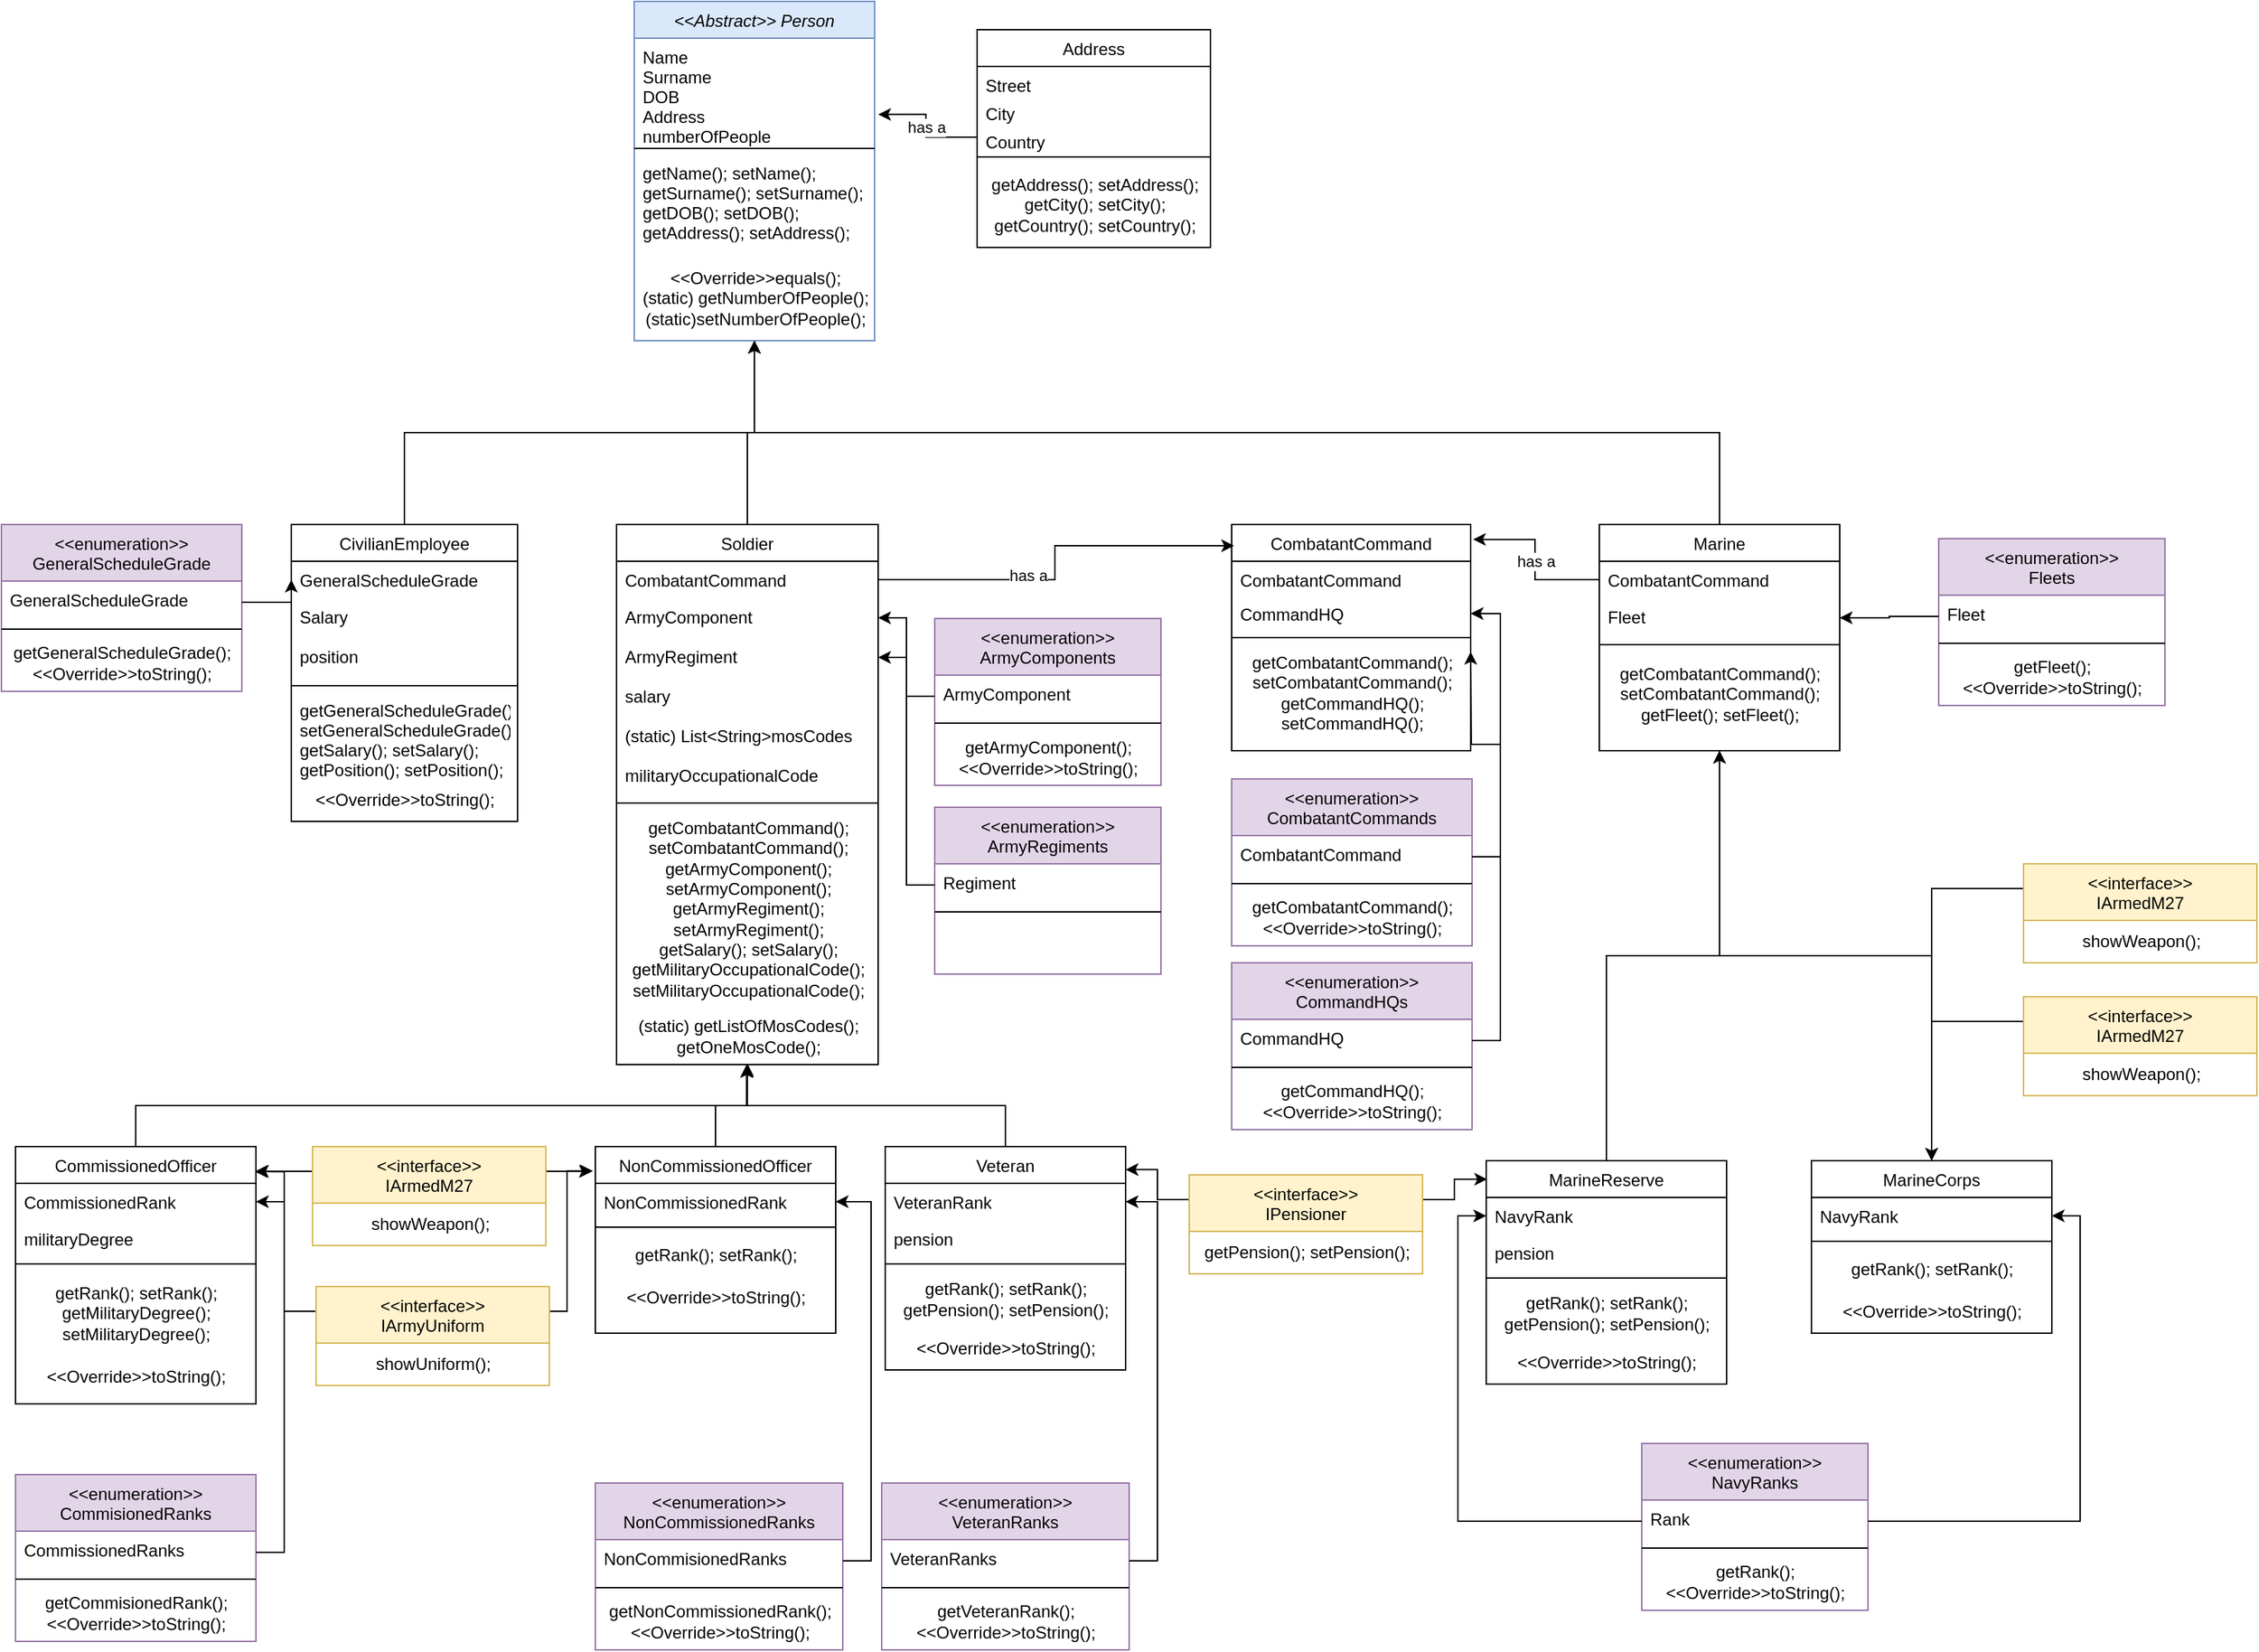 <mxfile version="20.5.3" type="embed"><diagram id="C5RBs43oDa-KdzZeNtuy" name="Page-1"><mxGraphModel dx="1637" dy="1712" grid="1" gridSize="10" guides="1" tooltips="1" connect="1" arrows="1" fold="1" page="1" pageScale="1" pageWidth="1600" pageHeight="900" math="0" shadow="0"><root><mxCell id="WIyWlLk6GJQsqaUBKTNV-0"/><mxCell id="WIyWlLk6GJQsqaUBKTNV-1" parent="WIyWlLk6GJQsqaUBKTNV-0"/><mxCell id="zkfFHV4jXpPFQw0GAbJ--0" value=" &lt;&lt;Abstract&gt;&gt; Person " style="swimlane;fontStyle=2;align=center;verticalAlign=top;childLayout=stackLayout;horizontal=1;startSize=26;horizontalStack=0;resizeParent=1;resizeLast=0;collapsible=1;marginBottom=0;rounded=0;shadow=0;strokeWidth=1;fillColor=#dae8fc;strokeColor=#6c8ebf;" parent="WIyWlLk6GJQsqaUBKTNV-1" vertex="1"><mxGeometry x="447.5" y="-110" width="170" height="240" as="geometry"><mxRectangle x="230" y="140" width="160" height="26" as="alternateBounds"/></mxGeometry></mxCell><mxCell id="zkfFHV4jXpPFQw0GAbJ--1" value="Name&#10;Surname&#10;DOB&#10;Address&#10;numberOfPeople" style="text;align=left;verticalAlign=top;spacingLeft=4;spacingRight=4;overflow=hidden;rotatable=0;points=[[0,0.5],[1,0.5]];portConstraint=eastwest;" parent="zkfFHV4jXpPFQw0GAbJ--0" vertex="1"><mxGeometry y="26" width="170" height="74" as="geometry"/></mxCell><mxCell id="VuL8pZe6YLDbJOKxafJb-1" value="" style="line;html=1;strokeWidth=1;align=left;verticalAlign=middle;spacingTop=-1;spacingLeft=3;spacingRight=3;rotatable=0;labelPosition=right;points=[];portConstraint=eastwest;" parent="zkfFHV4jXpPFQw0GAbJ--0" vertex="1"><mxGeometry y="100" width="170" height="8" as="geometry"/></mxCell><mxCell id="zkfFHV4jXpPFQw0GAbJ--5" value="getName(); setName();&#10;getSurname(); setSurname();&#10;getDOB(); setDOB();&#10;getAddress(); setAddress();" style="text;align=left;verticalAlign=top;spacingLeft=4;spacingRight=4;overflow=hidden;rotatable=0;points=[[0,0.5],[1,0.5]];portConstraint=eastwest;" parent="zkfFHV4jXpPFQw0GAbJ--0" vertex="1"><mxGeometry y="108" width="170" height="72" as="geometry"/></mxCell><mxCell id="149" value="&amp;lt;&amp;lt;Override&amp;gt;&amp;gt;equals();&lt;br&gt;(static) getNumberOfPeople();&lt;br&gt;(static)setNumberOfPeople();" style="text;html=1;align=center;verticalAlign=middle;resizable=0;points=[];autosize=1;" parent="zkfFHV4jXpPFQw0GAbJ--0" vertex="1"><mxGeometry y="180" width="170" height="60" as="geometry"/></mxCell><mxCell id="zkfFHV4jXpPFQw0GAbJ--13" value="CombatantCommand" style="swimlane;fontStyle=0;align=center;verticalAlign=top;childLayout=stackLayout;horizontal=1;startSize=26;horizontalStack=0;resizeParent=1;resizeLast=0;collapsible=1;marginBottom=0;rounded=0;shadow=0;strokeWidth=1;" parent="WIyWlLk6GJQsqaUBKTNV-1" vertex="1"><mxGeometry x="870" y="260" width="169" height="160" as="geometry"><mxRectangle x="340" y="380" width="170" height="26" as="alternateBounds"/></mxGeometry></mxCell><mxCell id="zkfFHV4jXpPFQw0GAbJ--14" value="CombatantCommand" style="text;align=left;verticalAlign=top;spacingLeft=4;spacingRight=4;overflow=hidden;rotatable=0;points=[[0,0.5],[1,0.5]];portConstraint=eastwest;" parent="zkfFHV4jXpPFQw0GAbJ--13" vertex="1"><mxGeometry y="26" width="169" height="24" as="geometry"/></mxCell><mxCell id="7" value="CommandHQ" style="text;align=left;verticalAlign=top;spacingLeft=4;spacingRight=4;overflow=hidden;rotatable=0;points=[[0,0.5],[1,0.5]];portConstraint=eastwest;" parent="zkfFHV4jXpPFQw0GAbJ--13" vertex="1"><mxGeometry y="50" width="169" height="26" as="geometry"/></mxCell><mxCell id="VuL8pZe6YLDbJOKxafJb-3" value="" style="line;html=1;strokeWidth=1;align=left;verticalAlign=middle;spacingTop=-1;spacingLeft=3;spacingRight=3;rotatable=0;labelPosition=right;points=[];portConstraint=eastwest;" parent="zkfFHV4jXpPFQw0GAbJ--13" vertex="1"><mxGeometry y="76" width="169" height="8" as="geometry"/></mxCell><mxCell id="VuL8pZe6YLDbJOKxafJb-2" value="getCombatantCommand();&lt;br&gt;setCombatantCommand();&lt;br&gt;getCommandHQ();&lt;br&gt;setCommandHQ();" style="text;html=1;align=center;verticalAlign=middle;resizable=0;points=[];autosize=1;" parent="zkfFHV4jXpPFQw0GAbJ--13" vertex="1"><mxGeometry y="84" width="169" height="70" as="geometry"/></mxCell><mxCell id="zkfFHV4jXpPFQw0GAbJ--17" value="Address" style="swimlane;fontStyle=0;align=center;verticalAlign=top;childLayout=stackLayout;horizontal=1;startSize=26;horizontalStack=0;resizeParent=1;resizeLast=0;collapsible=1;marginBottom=0;rounded=0;shadow=0;strokeWidth=1;" parent="WIyWlLk6GJQsqaUBKTNV-1" vertex="1"><mxGeometry x="690" y="-90" width="165" height="154" as="geometry"><mxRectangle x="550" y="140" width="160" height="26" as="alternateBounds"/></mxGeometry></mxCell><mxCell id="zkfFHV4jXpPFQw0GAbJ--18" value="Street" style="text;align=left;verticalAlign=top;spacingLeft=4;spacingRight=4;overflow=hidden;rotatable=0;points=[[0,0.5],[1,0.5]];portConstraint=eastwest;" parent="zkfFHV4jXpPFQw0GAbJ--17" vertex="1"><mxGeometry y="26" width="165" height="20" as="geometry"/></mxCell><mxCell id="zkfFHV4jXpPFQw0GAbJ--19" value="City" style="text;align=left;verticalAlign=top;spacingLeft=4;spacingRight=4;overflow=hidden;rotatable=0;points=[[0,0.5],[1,0.5]];portConstraint=eastwest;rounded=0;shadow=0;html=0;" parent="zkfFHV4jXpPFQw0GAbJ--17" vertex="1"><mxGeometry y="46" width="165" height="20" as="geometry"/></mxCell><mxCell id="zkfFHV4jXpPFQw0GAbJ--22" value="Country" style="text;align=left;verticalAlign=top;spacingLeft=4;spacingRight=4;overflow=hidden;rotatable=0;points=[[0,0.5],[1,0.5]];portConstraint=eastwest;rounded=0;shadow=0;html=0;" parent="zkfFHV4jXpPFQw0GAbJ--17" vertex="1"><mxGeometry y="66" width="165" height="20" as="geometry"/></mxCell><mxCell id="zkfFHV4jXpPFQw0GAbJ--23" value="" style="line;html=1;strokeWidth=1;align=left;verticalAlign=middle;spacingTop=-1;spacingLeft=3;spacingRight=3;rotatable=0;labelPosition=right;points=[];portConstraint=eastwest;" parent="zkfFHV4jXpPFQw0GAbJ--17" vertex="1"><mxGeometry y="86" width="165" height="8" as="geometry"/></mxCell><mxCell id="6S_kPxlp7u2W6s5M4yX7-1" value="getAddress(); setAddress();&lt;br&gt;getCity(); setCity();&lt;br&gt;getCountry(); setCountry();" style="text;html=1;align=center;verticalAlign=middle;resizable=0;points=[];autosize=1;" parent="zkfFHV4jXpPFQw0GAbJ--17" vertex="1"><mxGeometry y="94" width="165" height="60" as="geometry"/></mxCell><mxCell id="6S_kPxlp7u2W6s5M4yX7-3" value="&lt;&lt;enumeration&gt;&gt;&#10;CombatantCommands" style="swimlane;fontStyle=0;align=center;verticalAlign=top;childLayout=stackLayout;horizontal=1;startSize=40;horizontalStack=0;resizeParent=1;resizeLast=0;collapsible=1;marginBottom=0;rounded=0;shadow=0;strokeWidth=1;fillColor=#e1d5e7;strokeColor=#9673a6;" parent="WIyWlLk6GJQsqaUBKTNV-1" vertex="1"><mxGeometry x="870" y="440" width="170" height="118" as="geometry"><mxRectangle x="340" y="380" width="170" height="26" as="alternateBounds"/></mxGeometry></mxCell><mxCell id="6S_kPxlp7u2W6s5M4yX7-4" value="CombatantCommand" style="text;align=left;verticalAlign=top;spacingLeft=4;spacingRight=4;overflow=hidden;rotatable=0;points=[[0,0.5],[1,0.5]];portConstraint=eastwest;" parent="6S_kPxlp7u2W6s5M4yX7-3" vertex="1"><mxGeometry y="40" width="170" height="30" as="geometry"/></mxCell><mxCell id="122" value="" style="line;html=1;strokeWidth=1;align=left;verticalAlign=middle;spacingTop=-1;spacingLeft=3;spacingRight=3;rotatable=0;labelPosition=right;points=[];portConstraint=eastwest;" parent="6S_kPxlp7u2W6s5M4yX7-3" vertex="1"><mxGeometry y="70" width="170" height="8" as="geometry"/></mxCell><mxCell id="121" value="getCombatantCommand();&lt;br&gt;&amp;lt;&amp;lt;Override&amp;gt;&amp;gt;toString();" style="text;html=1;align=center;verticalAlign=middle;resizable=0;points=[];autosize=1;" parent="6S_kPxlp7u2W6s5M4yX7-3" vertex="1"><mxGeometry y="78" width="170" height="40" as="geometry"/></mxCell><mxCell id="6S_kPxlp7u2W6s5M4yX7-9" value="&lt;&lt;enumeration&gt;&gt;&#10;ArmyComponents" style="swimlane;fontStyle=0;align=center;verticalAlign=top;childLayout=stackLayout;horizontal=1;startSize=40;horizontalStack=0;resizeParent=1;resizeLast=0;collapsible=1;marginBottom=0;rounded=0;shadow=0;strokeWidth=1;fillColor=#e1d5e7;strokeColor=#9673a6;" parent="WIyWlLk6GJQsqaUBKTNV-1" vertex="1"><mxGeometry x="660" y="326.5" width="160" height="118" as="geometry"><mxRectangle x="340" y="380" width="170" height="26" as="alternateBounds"/></mxGeometry></mxCell><mxCell id="6S_kPxlp7u2W6s5M4yX7-10" value="ArmyComponent" style="text;align=left;verticalAlign=top;spacingLeft=4;spacingRight=4;overflow=hidden;rotatable=0;points=[[0,0.5],[1,0.5]];portConstraint=eastwest;" parent="6S_kPxlp7u2W6s5M4yX7-9" vertex="1"><mxGeometry y="40" width="160" height="30" as="geometry"/></mxCell><mxCell id="127" value="" style="line;html=1;strokeWidth=1;align=left;verticalAlign=middle;spacingTop=-1;spacingLeft=3;spacingRight=3;rotatable=0;labelPosition=right;points=[];portConstraint=eastwest;" parent="6S_kPxlp7u2W6s5M4yX7-9" vertex="1"><mxGeometry y="70" width="160" height="8" as="geometry"/></mxCell><mxCell id="128" value="getArmyComponent();&lt;br&gt;&amp;lt;&amp;lt;Override&amp;gt;&amp;gt;toString();" style="text;html=1;align=center;verticalAlign=middle;resizable=0;points=[];autosize=1;" parent="6S_kPxlp7u2W6s5M4yX7-9" vertex="1"><mxGeometry y="78" width="160" height="40" as="geometry"/></mxCell><mxCell id="235" style="edgeStyle=orthogonalEdgeStyle;rounded=0;orthogonalLoop=1;jettySize=auto;html=1;exitX=0.5;exitY=0;exitDx=0;exitDy=0;" edge="1" parent="WIyWlLk6GJQsqaUBKTNV-1" source="6S_kPxlp7u2W6s5M4yX7-12" target="149"><mxGeometry relative="1" as="geometry"/></mxCell><mxCell id="6S_kPxlp7u2W6s5M4yX7-12" value="Soldier" style="swimlane;fontStyle=0;align=center;verticalAlign=top;childLayout=stackLayout;horizontal=1;startSize=26;horizontalStack=0;resizeParent=1;resizeLast=0;collapsible=1;marginBottom=0;rounded=0;shadow=0;strokeWidth=1;" parent="WIyWlLk6GJQsqaUBKTNV-1" vertex="1"><mxGeometry x="435" y="260" width="185" height="382" as="geometry"><mxRectangle x="130" y="380" width="160" height="26" as="alternateBounds"/></mxGeometry></mxCell><mxCell id="6S_kPxlp7u2W6s5M4yX7-13" value="CombatantCommand" style="text;align=left;verticalAlign=top;spacingLeft=4;spacingRight=4;overflow=hidden;rotatable=0;points=[[0,0.5],[1,0.5]];portConstraint=eastwest;" parent="6S_kPxlp7u2W6s5M4yX7-12" vertex="1"><mxGeometry y="26" width="185" height="26" as="geometry"/></mxCell><mxCell id="0" value="ArmyComponent" style="text;align=left;verticalAlign=top;spacingLeft=4;spacingRight=4;overflow=hidden;rotatable=0;points=[[0,0.5],[1,0.5]];portConstraint=eastwest;rounded=0;shadow=0;html=0;" parent="6S_kPxlp7u2W6s5M4yX7-12" vertex="1"><mxGeometry y="52" width="185" height="28" as="geometry"/></mxCell><mxCell id="1" value="ArmyRegiment" style="text;align=left;verticalAlign=top;spacingLeft=4;spacingRight=4;overflow=hidden;rotatable=0;points=[[0,0.5],[1,0.5]];portConstraint=eastwest;rounded=0;shadow=0;html=0;" parent="6S_kPxlp7u2W6s5M4yX7-12" vertex="1"><mxGeometry y="80" width="185" height="28" as="geometry"/></mxCell><mxCell id="150" value="salary" style="text;align=left;verticalAlign=top;spacingLeft=4;spacingRight=4;overflow=hidden;rotatable=0;points=[[0,0.5],[1,0.5]];portConstraint=eastwest;rounded=0;shadow=0;html=0;" vertex="1" parent="6S_kPxlp7u2W6s5M4yX7-12"><mxGeometry y="108" width="185" height="28" as="geometry"/></mxCell><mxCell id="221" value="(static) List&lt;String&gt;mosCodes" style="text;align=left;verticalAlign=top;spacingLeft=4;spacingRight=4;overflow=hidden;rotatable=0;points=[[0,0.5],[1,0.5]];portConstraint=eastwest;rounded=0;shadow=0;html=0;" vertex="1" parent="6S_kPxlp7u2W6s5M4yX7-12"><mxGeometry y="136" width="185" height="28" as="geometry"/></mxCell><mxCell id="222" value="militaryOccupationalCode" style="text;align=left;verticalAlign=top;spacingLeft=4;spacingRight=4;overflow=hidden;rotatable=0;points=[[0,0.5],[1,0.5]];portConstraint=eastwest;rounded=0;shadow=0;html=0;" vertex="1" parent="6S_kPxlp7u2W6s5M4yX7-12"><mxGeometry y="164" width="185" height="28" as="geometry"/></mxCell><mxCell id="6S_kPxlp7u2W6s5M4yX7-17" value="" style="line;html=1;strokeWidth=1;align=left;verticalAlign=middle;spacingTop=-1;spacingLeft=3;spacingRight=3;rotatable=0;labelPosition=right;points=[];portConstraint=eastwest;" parent="6S_kPxlp7u2W6s5M4yX7-12" vertex="1"><mxGeometry y="192" width="185" height="10" as="geometry"/></mxCell><mxCell id="6S_kPxlp7u2W6s5M4yX7-18" value="getCombatantCommand(); &lt;br&gt;setCombatantCommand();&lt;br&gt;getArmyComponent();&lt;br&gt;setArmyComponent();&lt;br&gt;getArmyRegiment(); &lt;br&gt;setArmyRegiment();&lt;br&gt;getSalary(); setSalary();&lt;br&gt;getMilitaryOccupationalCode();&lt;br&gt;setMilitaryOccupationalCode();" style="text;html=1;align=center;verticalAlign=middle;resizable=0;points=[];autosize=1;" parent="6S_kPxlp7u2W6s5M4yX7-12" vertex="1"><mxGeometry y="202" width="185" height="140" as="geometry"/></mxCell><mxCell id="126" value="(static) getListOfMosCodes();&lt;br&gt;getOneMosCode();" style="text;html=1;align=center;verticalAlign=middle;resizable=0;points=[];autosize=1;" parent="6S_kPxlp7u2W6s5M4yX7-12" vertex="1"><mxGeometry y="342" width="185" height="40" as="geometry"/></mxCell><mxCell id="6S_kPxlp7u2W6s5M4yX7-15" value="&lt;&lt;enumeration&gt;&gt;&#10;NonCommissionedRanks" style="swimlane;fontStyle=0;align=center;verticalAlign=top;childLayout=stackLayout;horizontal=1;startSize=40;horizontalStack=0;resizeParent=1;resizeLast=0;collapsible=1;marginBottom=0;rounded=0;shadow=0;strokeWidth=1;fillColor=#e1d5e7;strokeColor=#9673a6;" parent="WIyWlLk6GJQsqaUBKTNV-1" vertex="1"><mxGeometry x="420" y="938" width="175" height="118" as="geometry"><mxRectangle x="340" y="380" width="170" height="26" as="alternateBounds"/></mxGeometry></mxCell><mxCell id="6S_kPxlp7u2W6s5M4yX7-16" value="NonCommisionedRanks" style="text;align=left;verticalAlign=top;spacingLeft=4;spacingRight=4;overflow=hidden;rotatable=0;points=[[0,0.5],[1,0.5]];portConstraint=eastwest;" parent="6S_kPxlp7u2W6s5M4yX7-15" vertex="1"><mxGeometry y="40" width="175" height="30" as="geometry"/></mxCell><mxCell id="135" value="" style="line;html=1;strokeWidth=1;align=left;verticalAlign=middle;spacingTop=-1;spacingLeft=3;spacingRight=3;rotatable=0;labelPosition=right;points=[];portConstraint=eastwest;" parent="6S_kPxlp7u2W6s5M4yX7-15" vertex="1"><mxGeometry y="70" width="175" height="8" as="geometry"/></mxCell><mxCell id="136" value="getNonCommissionedRank();&lt;br&gt;&amp;lt;&amp;lt;Override&amp;gt;&amp;gt;toString();" style="text;html=1;align=center;verticalAlign=middle;resizable=0;points=[];autosize=1;" parent="6S_kPxlp7u2W6s5M4yX7-15" vertex="1"><mxGeometry y="78" width="175" height="40" as="geometry"/></mxCell><mxCell id="6S_kPxlp7u2W6s5M4yX7-20" value="&lt;&lt;enumeration&gt;&gt;&#10;ArmyRegiments" style="swimlane;fontStyle=0;align=center;verticalAlign=top;childLayout=stackLayout;horizontal=1;startSize=40;horizontalStack=0;resizeParent=1;resizeLast=0;collapsible=1;marginBottom=0;rounded=0;shadow=0;strokeWidth=1;fillColor=#e1d5e7;strokeColor=#9673a6;" parent="WIyWlLk6GJQsqaUBKTNV-1" vertex="1"><mxGeometry x="660" y="460" width="160" height="118" as="geometry"><mxRectangle x="340" y="380" width="170" height="26" as="alternateBounds"/></mxGeometry></mxCell><mxCell id="6S_kPxlp7u2W6s5M4yX7-21" value="Regiment" style="text;align=left;verticalAlign=top;spacingLeft=4;spacingRight=4;overflow=hidden;rotatable=0;points=[[0,0.5],[1,0.5]];portConstraint=eastwest;" parent="6S_kPxlp7u2W6s5M4yX7-20" vertex="1"><mxGeometry y="40" width="160" height="30" as="geometry"/></mxCell><mxCell id="125" value="" style="line;html=1;strokeWidth=1;align=left;verticalAlign=middle;spacingTop=-1;spacingLeft=3;spacingRight=3;rotatable=0;labelPosition=right;points=[];portConstraint=eastwest;" parent="6S_kPxlp7u2W6s5M4yX7-20" vertex="1"><mxGeometry y="70" width="160" height="8" as="geometry"/></mxCell><mxCell id="6S_kPxlp7u2W6s5M4yX7-25" value="&lt;&lt;enumeration&gt;&gt;&#10;CommandHQs" style="swimlane;fontStyle=0;align=center;verticalAlign=top;childLayout=stackLayout;horizontal=1;startSize=40;horizontalStack=0;resizeParent=1;resizeLast=0;collapsible=1;marginBottom=0;rounded=0;shadow=0;strokeWidth=1;fillColor=#e1d5e7;strokeColor=#9673a6;" parent="WIyWlLk6GJQsqaUBKTNV-1" vertex="1"><mxGeometry x="870" y="570" width="170" height="118" as="geometry"><mxRectangle x="340" y="380" width="170" height="26" as="alternateBounds"/></mxGeometry></mxCell><mxCell id="6S_kPxlp7u2W6s5M4yX7-26" value="CommandHQ" style="text;align=left;verticalAlign=top;spacingLeft=4;spacingRight=4;overflow=hidden;rotatable=0;points=[[0,0.5],[1,0.5]];portConstraint=eastwest;" parent="6S_kPxlp7u2W6s5M4yX7-25" vertex="1"><mxGeometry y="40" width="170" height="30" as="geometry"/></mxCell><mxCell id="123" value="" style="line;html=1;strokeWidth=1;align=left;verticalAlign=middle;spacingTop=-1;spacingLeft=3;spacingRight=3;rotatable=0;labelPosition=right;points=[];portConstraint=eastwest;" parent="6S_kPxlp7u2W6s5M4yX7-25" vertex="1"><mxGeometry y="70" width="170" height="8" as="geometry"/></mxCell><mxCell id="124" value="getCommandHQ();&lt;br&gt;&amp;lt;&amp;lt;Override&amp;gt;&amp;gt;toString();" style="text;html=1;align=center;verticalAlign=middle;resizable=0;points=[];autosize=1;" parent="6S_kPxlp7u2W6s5M4yX7-25" vertex="1"><mxGeometry y="78" width="170" height="40" as="geometry"/></mxCell><mxCell id="233" style="edgeStyle=orthogonalEdgeStyle;rounded=0;orthogonalLoop=1;jettySize=auto;html=1;exitX=0.5;exitY=0;exitDx=0;exitDy=0;entryX=0.497;entryY=1.007;entryDx=0;entryDy=0;entryPerimeter=0;" edge="1" parent="WIyWlLk6GJQsqaUBKTNV-1" source="VuL8pZe6YLDbJOKxafJb-5" target="126"><mxGeometry relative="1" as="geometry"/></mxCell><mxCell id="VuL8pZe6YLDbJOKxafJb-5" value="Veteran" style="swimlane;fontStyle=0;align=center;verticalAlign=top;childLayout=stackLayout;horizontal=1;startSize=26;horizontalStack=0;resizeParent=1;resizeLast=0;collapsible=1;marginBottom=0;rounded=0;shadow=0;strokeWidth=1;" parent="WIyWlLk6GJQsqaUBKTNV-1" vertex="1"><mxGeometry x="625" y="700" width="170" height="158" as="geometry"><mxRectangle x="130" y="380" width="160" height="26" as="alternateBounds"/></mxGeometry></mxCell><mxCell id="VuL8pZe6YLDbJOKxafJb-6" value="VeteranRank" style="text;align=left;verticalAlign=top;spacingLeft=4;spacingRight=4;overflow=hidden;rotatable=0;points=[[0,0.5],[1,0.5]];portConstraint=eastwest;" parent="VuL8pZe6YLDbJOKxafJb-5" vertex="1"><mxGeometry y="26" width="170" height="26" as="geometry"/></mxCell><mxCell id="90" value="pension" style="text;align=left;verticalAlign=top;spacingLeft=4;spacingRight=4;overflow=hidden;rotatable=0;points=[[0,0.5],[1,0.5]];portConstraint=eastwest;" parent="VuL8pZe6YLDbJOKxafJb-5" vertex="1"><mxGeometry y="52" width="170" height="26" as="geometry"/></mxCell><mxCell id="VuL8pZe6YLDbJOKxafJb-8" value="" style="line;html=1;strokeWidth=1;align=left;verticalAlign=middle;spacingTop=-1;spacingLeft=3;spacingRight=3;rotatable=0;labelPosition=right;points=[];portConstraint=eastwest;" parent="VuL8pZe6YLDbJOKxafJb-5" vertex="1"><mxGeometry y="78" width="170" height="10" as="geometry"/></mxCell><mxCell id="91" value="getRank(); setRank();&lt;br&gt;getPension(); setPension();" style="text;html=1;align=center;verticalAlign=middle;resizable=0;points=[];autosize=1;strokeColor=none;fillColor=none;" parent="VuL8pZe6YLDbJOKxafJb-5" vertex="1"><mxGeometry y="88" width="170" height="40" as="geometry"/></mxCell><mxCell id="145" value="&amp;lt;&amp;lt;Override&amp;gt;&amp;gt;toString();" style="text;html=1;align=center;verticalAlign=middle;resizable=0;points=[];autosize=1;" parent="VuL8pZe6YLDbJOKxafJb-5" vertex="1"><mxGeometry y="128" width="170" height="30" as="geometry"/></mxCell><mxCell id="12" style="edgeStyle=orthogonalEdgeStyle;rounded=0;orthogonalLoop=1;jettySize=auto;html=1;exitX=0.5;exitY=0;exitDx=0;exitDy=0;entryX=0.5;entryY=1;entryDx=0;entryDy=0;" parent="WIyWlLk6GJQsqaUBKTNV-1" source="VuL8pZe6YLDbJOKxafJb-16" target="zkfFHV4jXpPFQw0GAbJ--0" edge="1"><mxGeometry relative="1" as="geometry"/></mxCell><mxCell id="VuL8pZe6YLDbJOKxafJb-16" value="CivilianEmployee" style="swimlane;fontStyle=0;align=center;verticalAlign=top;childLayout=stackLayout;horizontal=1;startSize=26;horizontalStack=0;resizeParent=1;resizeLast=0;collapsible=1;marginBottom=0;rounded=0;shadow=0;strokeWidth=1;" parent="WIyWlLk6GJQsqaUBKTNV-1" vertex="1"><mxGeometry x="205" y="260" width="160" height="210" as="geometry"><mxRectangle x="130" y="380" width="160" height="26" as="alternateBounds"/></mxGeometry></mxCell><mxCell id="VuL8pZe6YLDbJOKxafJb-17" value="GeneralScheduleGrade" style="text;align=left;verticalAlign=top;spacingLeft=4;spacingRight=4;overflow=hidden;rotatable=0;points=[[0,0.5],[1,0.5]];portConstraint=eastwest;" parent="VuL8pZe6YLDbJOKxafJb-16" vertex="1"><mxGeometry y="26" width="160" height="26" as="geometry"/></mxCell><mxCell id="VuL8pZe6YLDbJOKxafJb-21" value="Salary" style="text;align=left;verticalAlign=top;spacingLeft=4;spacingRight=4;overflow=hidden;rotatable=0;points=[[0,0.5],[1,0.5]];portConstraint=eastwest;rounded=0;shadow=0;html=0;" parent="VuL8pZe6YLDbJOKxafJb-16" vertex="1"><mxGeometry y="52" width="160" height="28" as="geometry"/></mxCell><mxCell id="VuL8pZe6YLDbJOKxafJb-18" value="position" style="text;align=left;verticalAlign=top;spacingLeft=4;spacingRight=4;overflow=hidden;rotatable=0;points=[[0,0.5],[1,0.5]];portConstraint=eastwest;rounded=0;shadow=0;html=0;" parent="VuL8pZe6YLDbJOKxafJb-16" vertex="1"><mxGeometry y="80" width="160" height="30" as="geometry"/></mxCell><mxCell id="VuL8pZe6YLDbJOKxafJb-19" value="" style="line;html=1;strokeWidth=1;align=left;verticalAlign=middle;spacingTop=-1;spacingLeft=3;spacingRight=3;rotatable=0;labelPosition=right;points=[];portConstraint=eastwest;" parent="VuL8pZe6YLDbJOKxafJb-16" vertex="1"><mxGeometry y="110" width="160" height="8" as="geometry"/></mxCell><mxCell id="VuL8pZe6YLDbJOKxafJb-20" value="getGeneralScheduleGrade();&#10;setGeneralScheduleGrade();&#10;getSalary(); setSalary();&#10;getPosition(); setPosition();" style="text;align=left;verticalAlign=top;spacingLeft=4;spacingRight=4;overflow=hidden;rotatable=0;points=[[0,0.5],[1,0.5]];portConstraint=eastwest;" parent="VuL8pZe6YLDbJOKxafJb-16" vertex="1"><mxGeometry y="118" width="160" height="62" as="geometry"/></mxCell><mxCell id="146" value="&amp;lt;&amp;lt;Override&amp;gt;&amp;gt;toString();" style="text;html=1;align=center;verticalAlign=middle;resizable=0;points=[];autosize=1;" parent="VuL8pZe6YLDbJOKxafJb-16" vertex="1"><mxGeometry y="180" width="160" height="30" as="geometry"/></mxCell><mxCell id="VuL8pZe6YLDbJOKxafJb-31" value="&lt;&lt;enumeration&gt;&gt;&#10;GeneralScheduleGrade" style="swimlane;fontStyle=0;align=center;verticalAlign=top;childLayout=stackLayout;horizontal=1;startSize=40;horizontalStack=0;resizeParent=1;resizeLast=0;collapsible=1;marginBottom=0;rounded=0;shadow=0;strokeWidth=1;fillColor=#e1d5e7;strokeColor=#9673a6;" parent="WIyWlLk6GJQsqaUBKTNV-1" vertex="1"><mxGeometry y="260" width="170" height="118" as="geometry"><mxRectangle x="340" y="380" width="170" height="26" as="alternateBounds"/></mxGeometry></mxCell><mxCell id="VuL8pZe6YLDbJOKxafJb-32" value="GeneralScheduleGrade&#10;" style="text;align=left;verticalAlign=top;spacingLeft=4;spacingRight=4;overflow=hidden;rotatable=0;points=[[0,0.5],[1,0.5]];portConstraint=eastwest;" parent="VuL8pZe6YLDbJOKxafJb-31" vertex="1"><mxGeometry y="40" width="170" height="30" as="geometry"/></mxCell><mxCell id="139" value="" style="line;html=1;strokeWidth=1;align=left;verticalAlign=middle;spacingTop=-1;spacingLeft=3;spacingRight=3;rotatable=0;labelPosition=right;points=[];portConstraint=eastwest;" parent="VuL8pZe6YLDbJOKxafJb-31" vertex="1"><mxGeometry y="70" width="170" height="8" as="geometry"/></mxCell><mxCell id="140" value="getGeneralScheduleGrade();&lt;br&gt;&amp;lt;&amp;lt;Override&amp;gt;&amp;gt;toString();" style="text;html=1;align=center;verticalAlign=middle;resizable=0;points=[];autosize=1;" parent="VuL8pZe6YLDbJOKxafJb-31" vertex="1"><mxGeometry y="78" width="170" height="40" as="geometry"/></mxCell><mxCell id="VuL8pZe6YLDbJOKxafJb-33" style="edgeStyle=orthogonalEdgeStyle;rounded=0;orthogonalLoop=1;jettySize=auto;html=1;exitX=1;exitY=0.5;exitDx=0;exitDy=0;entryX=0;entryY=0.5;entryDx=0;entryDy=0;" parent="WIyWlLk6GJQsqaUBKTNV-1" source="VuL8pZe6YLDbJOKxafJb-32" target="VuL8pZe6YLDbJOKxafJb-17" edge="1"><mxGeometry relative="1" as="geometry"/></mxCell><mxCell id="234" style="edgeStyle=orthogonalEdgeStyle;rounded=0;orthogonalLoop=1;jettySize=auto;html=1;exitX=0.5;exitY=0;exitDx=0;exitDy=0;" edge="1" parent="WIyWlLk6GJQsqaUBKTNV-1" source="13" target="149"><mxGeometry relative="1" as="geometry"/></mxCell><mxCell id="13" value="Marine" style="swimlane;fontStyle=0;align=center;verticalAlign=top;childLayout=stackLayout;horizontal=1;startSize=26;horizontalStack=0;resizeParent=1;resizeLast=0;collapsible=1;marginBottom=0;rounded=0;shadow=0;strokeWidth=1;" parent="WIyWlLk6GJQsqaUBKTNV-1" vertex="1"><mxGeometry x="1130" y="260" width="170" height="160" as="geometry"><mxRectangle x="130" y="380" width="160" height="26" as="alternateBounds"/></mxGeometry></mxCell><mxCell id="14" value="CombatantCommand" style="text;align=left;verticalAlign=top;spacingLeft=4;spacingRight=4;overflow=hidden;rotatable=0;points=[[0,0.5],[1,0.5]];portConstraint=eastwest;" parent="13" vertex="1"><mxGeometry y="26" width="170" height="26" as="geometry"/></mxCell><mxCell id="17" value="Fleet" style="text;align=left;verticalAlign=top;spacingLeft=4;spacingRight=4;overflow=hidden;rotatable=0;points=[[0,0.5],[1,0.5]];portConstraint=eastwest;rounded=0;shadow=0;html=0;" parent="13" vertex="1"><mxGeometry y="52" width="170" height="28" as="geometry"/></mxCell><mxCell id="18" value="" style="line;html=1;strokeWidth=1;align=left;verticalAlign=middle;spacingTop=-1;spacingLeft=3;spacingRight=3;rotatable=0;labelPosition=right;points=[];portConstraint=eastwest;" parent="13" vertex="1"><mxGeometry y="80" width="170" height="10" as="geometry"/></mxCell><mxCell id="97" value="getCombatantCommand(); &lt;br&gt;setCombatantCommand();&lt;br&gt;getFleet(); setFleet();" style="text;html=1;align=center;verticalAlign=middle;resizable=0;points=[];autosize=1;" parent="13" vertex="1"><mxGeometry y="90" width="170" height="60" as="geometry"/></mxCell><mxCell id="29" value="has a" style="edgeStyle=orthogonalEdgeStyle;rounded=0;orthogonalLoop=1;jettySize=auto;html=1;entryX=1.015;entryY=0.729;entryDx=0;entryDy=0;entryPerimeter=0;" parent="WIyWlLk6GJQsqaUBKTNV-1" source="zkfFHV4jXpPFQw0GAbJ--22" target="zkfFHV4jXpPFQw0GAbJ--1" edge="1"><mxGeometry relative="1" as="geometry"/></mxCell><mxCell id="39" style="edgeStyle=orthogonalEdgeStyle;rounded=0;orthogonalLoop=1;jettySize=auto;html=1;exitX=1;exitY=0.5;exitDx=0;exitDy=0;entryX=1;entryY=0.5;entryDx=0;entryDy=0;" parent="WIyWlLk6GJQsqaUBKTNV-1" source="6S_kPxlp7u2W6s5M4yX7-4" edge="1"><mxGeometry relative="1" as="geometry"><mxPoint x="1039" y="350.0" as="targetPoint"/></mxGeometry></mxCell><mxCell id="40" style="edgeStyle=orthogonalEdgeStyle;rounded=0;orthogonalLoop=1;jettySize=auto;html=1;exitX=1;exitY=0.5;exitDx=0;exitDy=0;entryX=1;entryY=0.5;entryDx=0;entryDy=0;" parent="WIyWlLk6GJQsqaUBKTNV-1" source="6S_kPxlp7u2W6s5M4yX7-26" target="7" edge="1"><mxGeometry relative="1" as="geometry"/></mxCell><mxCell id="41" value="&lt;&lt;enumeration&gt;&gt;&#10;NavyRanks" style="swimlane;fontStyle=0;align=center;verticalAlign=top;childLayout=stackLayout;horizontal=1;startSize=40;horizontalStack=0;resizeParent=1;resizeLast=0;collapsible=1;marginBottom=0;rounded=0;shadow=0;strokeWidth=1;fillColor=#e1d5e7;strokeColor=#9673a6;" parent="WIyWlLk6GJQsqaUBKTNV-1" vertex="1"><mxGeometry x="1160" y="910" width="160" height="118" as="geometry"><mxRectangle x="340" y="380" width="170" height="26" as="alternateBounds"/></mxGeometry></mxCell><mxCell id="42" value="Rank" style="text;align=left;verticalAlign=top;spacingLeft=4;spacingRight=4;overflow=hidden;rotatable=0;points=[[0,0.5],[1,0.5]];portConstraint=eastwest;" parent="41" vertex="1"><mxGeometry y="40" width="160" height="30" as="geometry"/></mxCell><mxCell id="131" value="" style="line;html=1;strokeWidth=1;align=left;verticalAlign=middle;spacingTop=-1;spacingLeft=3;spacingRight=3;rotatable=0;labelPosition=right;points=[];portConstraint=eastwest;" parent="41" vertex="1"><mxGeometry y="70" width="160" height="8" as="geometry"/></mxCell><mxCell id="132" value="getRank();&lt;br&gt;&amp;lt;&amp;lt;Override&amp;gt;&amp;gt;toString();" style="text;html=1;align=center;verticalAlign=middle;resizable=0;points=[];autosize=1;" parent="41" vertex="1"><mxGeometry y="78" width="160" height="40" as="geometry"/></mxCell><mxCell id="43" value="&lt;&lt;enumeration&gt;&gt;&#10;Fleets" style="swimlane;fontStyle=0;align=center;verticalAlign=top;childLayout=stackLayout;horizontal=1;startSize=40;horizontalStack=0;resizeParent=1;resizeLast=0;collapsible=1;marginBottom=0;rounded=0;shadow=0;strokeWidth=1;fillColor=#e1d5e7;strokeColor=#9673a6;" parent="WIyWlLk6GJQsqaUBKTNV-1" vertex="1"><mxGeometry x="1370" y="270" width="160" height="118" as="geometry"><mxRectangle x="340" y="380" width="170" height="26" as="alternateBounds"/></mxGeometry></mxCell><mxCell id="44" value="Fleet&#10;" style="text;align=left;verticalAlign=top;spacingLeft=4;spacingRight=4;overflow=hidden;rotatable=0;points=[[0,0.5],[1,0.5]];portConstraint=eastwest;" parent="43" vertex="1"><mxGeometry y="40" width="160" height="30" as="geometry"/></mxCell><mxCell id="129" value="" style="line;html=1;strokeWidth=1;align=left;verticalAlign=middle;spacingTop=-1;spacingLeft=3;spacingRight=3;rotatable=0;labelPosition=right;points=[];portConstraint=eastwest;" parent="43" vertex="1"><mxGeometry y="70" width="160" height="8" as="geometry"/></mxCell><mxCell id="130" value="getFleet();&lt;br&gt;&amp;lt;&amp;lt;Override&amp;gt;&amp;gt;toString();" style="text;html=1;align=center;verticalAlign=middle;resizable=0;points=[];autosize=1;" parent="43" vertex="1"><mxGeometry y="78" width="160" height="40" as="geometry"/></mxCell><mxCell id="46" style="edgeStyle=orthogonalEdgeStyle;rounded=0;orthogonalLoop=1;jettySize=auto;html=1;exitX=0;exitY=0.5;exitDx=0;exitDy=0;entryX=1;entryY=0.5;entryDx=0;entryDy=0;" parent="WIyWlLk6GJQsqaUBKTNV-1" source="44" target="17" edge="1"><mxGeometry relative="1" as="geometry"/></mxCell><mxCell id="48" style="edgeStyle=orthogonalEdgeStyle;rounded=0;orthogonalLoop=1;jettySize=auto;html=1;exitX=1;exitY=0.5;exitDx=0;exitDy=0;entryX=0.01;entryY=0.094;entryDx=0;entryDy=0;entryPerimeter=0;" parent="WIyWlLk6GJQsqaUBKTNV-1" source="6S_kPxlp7u2W6s5M4yX7-13" target="zkfFHV4jXpPFQw0GAbJ--13" edge="1"><mxGeometry relative="1" as="geometry"/></mxCell><mxCell id="50" value="has a" style="edgeLabel;html=1;align=center;verticalAlign=middle;resizable=0;points=[];" parent="48" vertex="1" connectable="0"><mxGeometry x="-0.227" y="3" relative="1" as="geometry"><mxPoint x="-1" as="offset"/></mxGeometry></mxCell><mxCell id="49" value="has a" style="edgeStyle=orthogonalEdgeStyle;rounded=0;orthogonalLoop=1;jettySize=auto;html=1;exitX=0;exitY=0.5;exitDx=0;exitDy=0;entryX=1.01;entryY=0.066;entryDx=0;entryDy=0;entryPerimeter=0;" parent="WIyWlLk6GJQsqaUBKTNV-1" source="14" target="zkfFHV4jXpPFQw0GAbJ--13" edge="1"><mxGeometry relative="1" as="geometry"/></mxCell><mxCell id="231" style="edgeStyle=orthogonalEdgeStyle;rounded=0;orthogonalLoop=1;jettySize=auto;html=1;exitX=0.5;exitY=0;exitDx=0;exitDy=0;" edge="1" parent="WIyWlLk6GJQsqaUBKTNV-1" source="54" target="126"><mxGeometry relative="1" as="geometry"/></mxCell><mxCell id="54" value="NonCommissionedOfficer" style="swimlane;fontStyle=0;align=center;verticalAlign=top;childLayout=stackLayout;horizontal=1;startSize=26;horizontalStack=0;resizeParent=1;resizeLast=0;collapsible=1;marginBottom=0;rounded=0;shadow=0;strokeWidth=1;" parent="WIyWlLk6GJQsqaUBKTNV-1" vertex="1"><mxGeometry x="420" y="700" width="170" height="132" as="geometry"><mxRectangle x="130" y="380" width="160" height="26" as="alternateBounds"/></mxGeometry></mxCell><mxCell id="55" value="NonCommissionedRank" style="text;align=left;verticalAlign=top;spacingLeft=4;spacingRight=4;overflow=hidden;rotatable=0;points=[[0,0.5],[1,0.5]];portConstraint=eastwest;" parent="54" vertex="1"><mxGeometry y="26" width="170" height="26" as="geometry"/></mxCell><mxCell id="56" value="" style="line;html=1;strokeWidth=1;align=left;verticalAlign=middle;spacingTop=-1;spacingLeft=3;spacingRight=3;rotatable=0;labelPosition=right;points=[];portConstraint=eastwest;" parent="54" vertex="1"><mxGeometry y="52" width="170" height="10" as="geometry"/></mxCell><mxCell id="93" value="getRank(); setRank();" style="text;html=1;align=center;verticalAlign=middle;resizable=0;points=[];autosize=1;strokeColor=none;fillColor=none;" parent="54" vertex="1"><mxGeometry y="62" width="170" height="30" as="geometry"/></mxCell><mxCell id="144" value="&amp;lt;&amp;lt;Override&amp;gt;&amp;gt;toString();" style="text;html=1;align=center;verticalAlign=middle;resizable=0;points=[];autosize=1;" parent="54" vertex="1"><mxGeometry y="92" width="170" height="30" as="geometry"/></mxCell><mxCell id="59" value="&lt;&lt;enumeration&gt;&gt;&#10;VeteranRanks" style="swimlane;fontStyle=0;align=center;verticalAlign=top;childLayout=stackLayout;horizontal=1;startSize=40;horizontalStack=0;resizeParent=1;resizeLast=0;collapsible=1;marginBottom=0;rounded=0;shadow=0;strokeWidth=1;fillColor=#e1d5e7;strokeColor=#9673a6;" parent="WIyWlLk6GJQsqaUBKTNV-1" vertex="1"><mxGeometry x="622.5" y="938" width="175" height="118" as="geometry"><mxRectangle x="340" y="380" width="170" height="26" as="alternateBounds"/></mxGeometry></mxCell><mxCell id="60" value="VeteranRanks&#10;" style="text;align=left;verticalAlign=top;spacingLeft=4;spacingRight=4;overflow=hidden;rotatable=0;points=[[0,0.5],[1,0.5]];portConstraint=eastwest;" parent="59" vertex="1"><mxGeometry y="40" width="175" height="30" as="geometry"/></mxCell><mxCell id="133" value="" style="line;html=1;strokeWidth=1;align=left;verticalAlign=middle;spacingTop=-1;spacingLeft=3;spacingRight=3;rotatable=0;labelPosition=right;points=[];portConstraint=eastwest;" parent="59" vertex="1"><mxGeometry y="70" width="175" height="8" as="geometry"/></mxCell><mxCell id="134" value="getVeteranRank();&lt;br&gt;&amp;lt;&amp;lt;Override&amp;gt;&amp;gt;toString();" style="text;html=1;align=center;verticalAlign=middle;resizable=0;points=[];autosize=1;" parent="59" vertex="1"><mxGeometry y="78" width="175" height="40" as="geometry"/></mxCell><mxCell id="232" style="edgeStyle=orthogonalEdgeStyle;rounded=0;orthogonalLoop=1;jettySize=auto;html=1;exitX=0.5;exitY=0;exitDx=0;exitDy=0;entryX=0.5;entryY=0.979;entryDx=0;entryDy=0;entryPerimeter=0;" edge="1" parent="WIyWlLk6GJQsqaUBKTNV-1" source="61" target="126"><mxGeometry relative="1" as="geometry"/></mxCell><mxCell id="61" value="CommissionedOfficer" style="swimlane;fontStyle=0;align=center;verticalAlign=top;childLayout=stackLayout;horizontal=1;startSize=26;horizontalStack=0;resizeParent=1;resizeLast=0;collapsible=1;marginBottom=0;rounded=0;shadow=0;strokeWidth=1;" parent="WIyWlLk6GJQsqaUBKTNV-1" vertex="1"><mxGeometry x="10" y="700" width="170" height="182" as="geometry"><mxRectangle x="130" y="380" width="160" height="26" as="alternateBounds"/></mxGeometry></mxCell><mxCell id="62" value="CommissionedRank" style="text;align=left;verticalAlign=top;spacingLeft=4;spacingRight=4;overflow=hidden;rotatable=0;points=[[0,0.5],[1,0.5]];portConstraint=eastwest;" parent="61" vertex="1"><mxGeometry y="26" width="170" height="26" as="geometry"/></mxCell><mxCell id="94" value="militaryDegree" style="text;align=left;verticalAlign=top;spacingLeft=4;spacingRight=4;overflow=hidden;rotatable=0;points=[[0,0.5],[1,0.5]];portConstraint=eastwest;" parent="61" vertex="1"><mxGeometry y="52" width="170" height="26" as="geometry"/></mxCell><mxCell id="63" value="" style="line;html=1;strokeWidth=1;align=left;verticalAlign=middle;spacingTop=-1;spacingLeft=3;spacingRight=3;rotatable=0;labelPosition=right;points=[];portConstraint=eastwest;" parent="61" vertex="1"><mxGeometry y="78" width="170" height="10" as="geometry"/></mxCell><mxCell id="95" value="getRank(); setRank();&lt;br&gt;getMilitaryDegree();&lt;br&gt;setMilitaryDegree();" style="text;html=1;align=center;verticalAlign=middle;resizable=0;points=[];autosize=1;strokeColor=none;fillColor=none;" parent="61" vertex="1"><mxGeometry y="88" width="170" height="60" as="geometry"/></mxCell><mxCell id="143" value="&amp;lt;&amp;lt;Override&amp;gt;&amp;gt;toString();" style="text;html=1;align=center;verticalAlign=middle;resizable=0;points=[];autosize=1;" parent="61" vertex="1"><mxGeometry y="148" width="170" height="30" as="geometry"/></mxCell><mxCell id="71" value="&lt;&lt;enumeration&gt;&gt;&#10;CommisionedRanks" style="swimlane;fontStyle=0;align=center;verticalAlign=top;childLayout=stackLayout;horizontal=1;startSize=40;horizontalStack=0;resizeParent=1;resizeLast=0;collapsible=1;marginBottom=0;rounded=0;shadow=0;strokeWidth=1;fillColor=#e1d5e7;strokeColor=#9673a6;" parent="WIyWlLk6GJQsqaUBKTNV-1" vertex="1"><mxGeometry x="10" y="932" width="170" height="118" as="geometry"><mxRectangle x="340" y="380" width="170" height="26" as="alternateBounds"/></mxGeometry></mxCell><mxCell id="72" value="CommissionedRanks" style="text;align=left;verticalAlign=top;spacingLeft=4;spacingRight=4;overflow=hidden;rotatable=0;points=[[0,0.5],[1,0.5]];portConstraint=eastwest;" parent="71" vertex="1"><mxGeometry y="40" width="170" height="30" as="geometry"/></mxCell><mxCell id="137" value="" style="line;html=1;strokeWidth=1;align=left;verticalAlign=middle;spacingTop=-1;spacingLeft=3;spacingRight=3;rotatable=0;labelPosition=right;points=[];portConstraint=eastwest;" parent="71" vertex="1"><mxGeometry y="70" width="170" height="8" as="geometry"/></mxCell><mxCell id="138" value="getCommisionedRank();&lt;br&gt;&amp;lt;&amp;lt;Override&amp;gt;&amp;gt;toString();" style="text;html=1;align=center;verticalAlign=middle;resizable=0;points=[];autosize=1;" parent="71" vertex="1"><mxGeometry y="78" width="170" height="40" as="geometry"/></mxCell><mxCell id="87" style="edgeStyle=orthogonalEdgeStyle;rounded=0;orthogonalLoop=1;jettySize=auto;html=1;exitX=1;exitY=0.5;exitDx=0;exitDy=0;entryX=1;entryY=0.5;entryDx=0;entryDy=0;" parent="WIyWlLk6GJQsqaUBKTNV-1" source="72" target="62" edge="1"><mxGeometry relative="1" as="geometry"/></mxCell><mxCell id="88" style="edgeStyle=orthogonalEdgeStyle;rounded=0;orthogonalLoop=1;jettySize=auto;html=1;exitX=1;exitY=0.5;exitDx=0;exitDy=0;entryX=1;entryY=0.5;entryDx=0;entryDy=0;" parent="WIyWlLk6GJQsqaUBKTNV-1" source="6S_kPxlp7u2W6s5M4yX7-16" target="55" edge="1"><mxGeometry relative="1" as="geometry"/></mxCell><mxCell id="89" style="edgeStyle=orthogonalEdgeStyle;rounded=0;orthogonalLoop=1;jettySize=auto;html=1;exitX=1;exitY=0.5;exitDx=0;exitDy=0;entryX=1;entryY=0.5;entryDx=0;entryDy=0;" parent="WIyWlLk6GJQsqaUBKTNV-1" source="60" target="VuL8pZe6YLDbJOKxafJb-6" edge="1"><mxGeometry relative="1" as="geometry"/></mxCell><mxCell id="157" style="edgeStyle=orthogonalEdgeStyle;rounded=0;orthogonalLoop=1;jettySize=auto;html=1;exitX=0.5;exitY=0;exitDx=0;exitDy=0;entryX=0.5;entryY=1;entryDx=0;entryDy=0;" edge="1" parent="WIyWlLk6GJQsqaUBKTNV-1" source="98" target="13"><mxGeometry relative="1" as="geometry"/></mxCell><mxCell id="98" value="MarineReserve" style="swimlane;fontStyle=0;align=center;verticalAlign=top;childLayout=stackLayout;horizontal=1;startSize=26;horizontalStack=0;resizeParent=1;resizeLast=0;collapsible=1;marginBottom=0;rounded=0;shadow=0;strokeWidth=1;" parent="WIyWlLk6GJQsqaUBKTNV-1" vertex="1"><mxGeometry x="1050" y="710" width="170" height="158" as="geometry"><mxRectangle x="130" y="380" width="160" height="26" as="alternateBounds"/></mxGeometry></mxCell><mxCell id="99" value="NavyRank" style="text;align=left;verticalAlign=top;spacingLeft=4;spacingRight=4;overflow=hidden;rotatable=0;points=[[0,0.5],[1,0.5]];portConstraint=eastwest;" parent="98" vertex="1"><mxGeometry y="26" width="170" height="26" as="geometry"/></mxCell><mxCell id="100" value="pension" style="text;align=left;verticalAlign=top;spacingLeft=4;spacingRight=4;overflow=hidden;rotatable=0;points=[[0,0.5],[1,0.5]];portConstraint=eastwest;" parent="98" vertex="1"><mxGeometry y="52" width="170" height="26" as="geometry"/></mxCell><mxCell id="101" value="" style="line;html=1;strokeWidth=1;align=left;verticalAlign=middle;spacingTop=-1;spacingLeft=3;spacingRight=3;rotatable=0;labelPosition=right;points=[];portConstraint=eastwest;" parent="98" vertex="1"><mxGeometry y="78" width="170" height="10" as="geometry"/></mxCell><mxCell id="102" value="getRank(); setRank();&lt;br&gt;getPension(); setPension();" style="text;html=1;align=center;verticalAlign=middle;resizable=0;points=[];autosize=1;strokeColor=none;fillColor=none;" parent="98" vertex="1"><mxGeometry y="88" width="170" height="40" as="geometry"/></mxCell><mxCell id="148" value="&amp;lt;&amp;lt;Override&amp;gt;&amp;gt;toString();" style="text;html=1;align=center;verticalAlign=middle;resizable=0;points=[];autosize=1;" parent="98" vertex="1"><mxGeometry y="128" width="170" height="30" as="geometry"/></mxCell><mxCell id="215" style="edgeStyle=orthogonalEdgeStyle;rounded=0;orthogonalLoop=1;jettySize=auto;html=1;exitX=0.5;exitY=0;exitDx=0;exitDy=0;entryX=0.5;entryY=1;entryDx=0;entryDy=0;" edge="1" parent="WIyWlLk6GJQsqaUBKTNV-1" source="103" target="13"><mxGeometry relative="1" as="geometry"/></mxCell><mxCell id="103" value="MarineCorps" style="swimlane;fontStyle=0;align=center;verticalAlign=top;childLayout=stackLayout;horizontal=1;startSize=26;horizontalStack=0;resizeParent=1;resizeLast=0;collapsible=1;marginBottom=0;rounded=0;shadow=0;strokeWidth=1;" parent="WIyWlLk6GJQsqaUBKTNV-1" vertex="1"><mxGeometry x="1280" y="710" width="170" height="122" as="geometry"><mxRectangle x="130" y="380" width="160" height="26" as="alternateBounds"/></mxGeometry></mxCell><mxCell id="104" value="NavyRank" style="text;align=left;verticalAlign=top;spacingLeft=4;spacingRight=4;overflow=hidden;rotatable=0;points=[[0,0.5],[1,0.5]];portConstraint=eastwest;" parent="103" vertex="1"><mxGeometry y="26" width="170" height="26" as="geometry"/></mxCell><mxCell id="106" value="" style="line;html=1;strokeWidth=1;align=left;verticalAlign=middle;spacingTop=-1;spacingLeft=3;spacingRight=3;rotatable=0;labelPosition=right;points=[];portConstraint=eastwest;" parent="103" vertex="1"><mxGeometry y="52" width="170" height="10" as="geometry"/></mxCell><mxCell id="108" value="getRank(); setRank();" style="text;html=1;align=center;verticalAlign=middle;resizable=0;points=[];autosize=1;strokeColor=none;fillColor=none;" parent="103" vertex="1"><mxGeometry y="62" width="170" height="30" as="geometry"/></mxCell><mxCell id="147" value="&amp;lt;&amp;lt;Override&amp;gt;&amp;gt;toString();" style="text;html=1;align=center;verticalAlign=middle;resizable=0;points=[];autosize=1;" parent="103" vertex="1"><mxGeometry y="92" width="170" height="30" as="geometry"/></mxCell><mxCell id="119" style="edgeStyle=orthogonalEdgeStyle;rounded=0;orthogonalLoop=1;jettySize=auto;html=1;exitX=0;exitY=0.5;exitDx=0;exitDy=0;" parent="WIyWlLk6GJQsqaUBKTNV-1" source="6S_kPxlp7u2W6s5M4yX7-10" target="0" edge="1"><mxGeometry relative="1" as="geometry"/></mxCell><mxCell id="120" style="edgeStyle=orthogonalEdgeStyle;rounded=0;orthogonalLoop=1;jettySize=auto;html=1;exitX=0;exitY=0.5;exitDx=0;exitDy=0;entryX=1;entryY=0.5;entryDx=0;entryDy=0;" parent="WIyWlLk6GJQsqaUBKTNV-1" source="6S_kPxlp7u2W6s5M4yX7-21" target="1" edge="1"><mxGeometry relative="1" as="geometry"/></mxCell><mxCell id="155" style="edgeStyle=orthogonalEdgeStyle;rounded=0;orthogonalLoop=1;jettySize=auto;html=1;exitX=1;exitY=0.25;exitDx=0;exitDy=0;entryX=0.004;entryY=0.083;entryDx=0;entryDy=0;entryPerimeter=0;" edge="1" parent="WIyWlLk6GJQsqaUBKTNV-1" source="151" target="98"><mxGeometry relative="1" as="geometry"/></mxCell><mxCell id="156" style="edgeStyle=orthogonalEdgeStyle;rounded=0;orthogonalLoop=1;jettySize=auto;html=1;exitX=0;exitY=0.25;exitDx=0;exitDy=0;entryX=1;entryY=0.103;entryDx=0;entryDy=0;entryPerimeter=0;" edge="1" parent="WIyWlLk6GJQsqaUBKTNV-1" source="151" target="VuL8pZe6YLDbJOKxafJb-5"><mxGeometry relative="1" as="geometry"/></mxCell><mxCell id="151" value="&lt;&lt;interface&gt;&gt;&#10;IPensioner" style="swimlane;fontStyle=0;align=center;verticalAlign=top;childLayout=stackLayout;horizontal=1;startSize=40;horizontalStack=0;resizeParent=1;resizeLast=0;collapsible=1;marginBottom=0;rounded=0;shadow=0;strokeWidth=1;fillColor=#fff2cc;strokeColor=#d6b656;" vertex="1" parent="WIyWlLk6GJQsqaUBKTNV-1"><mxGeometry x="840" y="720" width="165" height="70" as="geometry"><mxRectangle x="340" y="380" width="170" height="26" as="alternateBounds"/></mxGeometry></mxCell><mxCell id="154" value="getPension(); setPension();" style="text;html=1;align=center;verticalAlign=middle;resizable=0;points=[];autosize=1;" vertex="1" parent="151"><mxGeometry y="40" width="165" height="30" as="geometry"/></mxCell><mxCell id="158" style="edgeStyle=orthogonalEdgeStyle;rounded=0;orthogonalLoop=1;jettySize=auto;html=1;exitX=0;exitY=0.5;exitDx=0;exitDy=0;entryX=0;entryY=0.5;entryDx=0;entryDy=0;" edge="1" parent="WIyWlLk6GJQsqaUBKTNV-1" source="42" target="99"><mxGeometry relative="1" as="geometry"/></mxCell><mxCell id="159" style="edgeStyle=orthogonalEdgeStyle;rounded=0;orthogonalLoop=1;jettySize=auto;html=1;exitX=1;exitY=0.5;exitDx=0;exitDy=0;entryX=1;entryY=0.5;entryDx=0;entryDy=0;" edge="1" parent="WIyWlLk6GJQsqaUBKTNV-1" source="42" target="104"><mxGeometry relative="1" as="geometry"/></mxCell><mxCell id="216" style="edgeStyle=orthogonalEdgeStyle;rounded=0;orthogonalLoop=1;jettySize=auto;html=1;exitX=0;exitY=0.25;exitDx=0;exitDy=0;" edge="1" parent="WIyWlLk6GJQsqaUBKTNV-1" source="160" target="103"><mxGeometry relative="1" as="geometry"/></mxCell><mxCell id="160" value="&lt;&lt;interface&gt;&gt;&#10;IArmedM27" style="swimlane;fontStyle=0;align=center;verticalAlign=top;childLayout=stackLayout;horizontal=1;startSize=40;horizontalStack=0;resizeParent=1;resizeLast=0;collapsible=1;marginBottom=0;rounded=0;shadow=0;strokeWidth=1;fillColor=#fff2cc;strokeColor=#d6b656;" vertex="1" parent="WIyWlLk6GJQsqaUBKTNV-1"><mxGeometry x="1430" y="594" width="165" height="70" as="geometry"><mxRectangle x="340" y="380" width="170" height="26" as="alternateBounds"/></mxGeometry></mxCell><mxCell id="161" value="showWeapon();" style="text;html=1;align=center;verticalAlign=middle;resizable=0;points=[];autosize=1;" vertex="1" parent="160"><mxGeometry y="40" width="165" height="30" as="geometry"/></mxCell><mxCell id="207" style="edgeStyle=orthogonalEdgeStyle;rounded=0;orthogonalLoop=1;jettySize=auto;html=1;exitX=0;exitY=0.25;exitDx=0;exitDy=0;entryX=1;entryY=0.096;entryDx=0;entryDy=0;entryPerimeter=0;" edge="1" parent="WIyWlLk6GJQsqaUBKTNV-1" source="163" target="61"><mxGeometry relative="1" as="geometry"/></mxCell><mxCell id="208" style="edgeStyle=orthogonalEdgeStyle;rounded=0;orthogonalLoop=1;jettySize=auto;html=1;exitX=1;exitY=0.25;exitDx=0;exitDy=0;entryX=-0.015;entryY=0.136;entryDx=0;entryDy=0;entryPerimeter=0;" edge="1" parent="WIyWlLk6GJQsqaUBKTNV-1" source="163" target="54"><mxGeometry relative="1" as="geometry"/></mxCell><mxCell id="163" value="&lt;&lt;interface&gt;&gt;&#10;IArmedM27" style="swimlane;fontStyle=0;align=center;verticalAlign=top;childLayout=stackLayout;horizontal=1;startSize=40;horizontalStack=0;resizeParent=1;resizeLast=0;collapsible=1;marginBottom=0;rounded=0;shadow=0;strokeWidth=1;fillColor=#fff2cc;strokeColor=#d6b656;" vertex="1" parent="WIyWlLk6GJQsqaUBKTNV-1"><mxGeometry x="220" y="700" width="165" height="70" as="geometry"><mxRectangle x="340" y="380" width="170" height="26" as="alternateBounds"/></mxGeometry></mxCell><mxCell id="164" value="showWeapon();" style="text;html=1;align=center;verticalAlign=middle;resizable=0;points=[];autosize=1;" vertex="1" parent="163"><mxGeometry y="40" width="165" height="30" as="geometry"/></mxCell><mxCell id="210" style="edgeStyle=orthogonalEdgeStyle;rounded=0;orthogonalLoop=1;jettySize=auto;html=1;exitX=1;exitY=0.25;exitDx=0;exitDy=0;entryX=-0.01;entryY=0.131;entryDx=0;entryDy=0;entryPerimeter=0;" edge="1" parent="WIyWlLk6GJQsqaUBKTNV-1" source="168" target="54"><mxGeometry relative="1" as="geometry"><Array as="points"><mxPoint x="400" y="816"/><mxPoint x="400" y="717"/></Array></mxGeometry></mxCell><mxCell id="211" style="edgeStyle=orthogonalEdgeStyle;rounded=0;orthogonalLoop=1;jettySize=auto;html=1;exitX=0;exitY=0.25;exitDx=0;exitDy=0;entryX=0.995;entryY=0.097;entryDx=0;entryDy=0;entryPerimeter=0;" edge="1" parent="WIyWlLk6GJQsqaUBKTNV-1" source="168" target="61"><mxGeometry relative="1" as="geometry"><Array as="points"><mxPoint x="200" y="816"/><mxPoint x="200" y="718"/></Array></mxGeometry></mxCell><mxCell id="168" value="&lt;&lt;interface&gt;&gt;&#10;IArmyUniform" style="swimlane;fontStyle=0;align=center;verticalAlign=top;childLayout=stackLayout;horizontal=1;startSize=40;horizontalStack=0;resizeParent=1;resizeLast=0;collapsible=1;marginBottom=0;rounded=0;shadow=0;strokeWidth=1;fillColor=#fff2cc;strokeColor=#d6b656;" vertex="1" parent="WIyWlLk6GJQsqaUBKTNV-1"><mxGeometry x="222.5" y="799" width="165" height="70" as="geometry"><mxRectangle x="340" y="380" width="170" height="26" as="alternateBounds"/></mxGeometry></mxCell><mxCell id="169" value="showUniform();" style="text;html=1;align=center;verticalAlign=middle;resizable=0;points=[];autosize=1;" vertex="1" parent="168"><mxGeometry y="40" width="165" height="30" as="geometry"/></mxCell><mxCell id="220" style="edgeStyle=orthogonalEdgeStyle;rounded=0;orthogonalLoop=1;jettySize=auto;html=1;exitX=0;exitY=0.25;exitDx=0;exitDy=0;entryX=0.5;entryY=0;entryDx=0;entryDy=0;" edge="1" parent="WIyWlLk6GJQsqaUBKTNV-1" source="212" target="103"><mxGeometry relative="1" as="geometry"/></mxCell><mxCell id="212" value="&lt;&lt;interface&gt;&gt;&#10;IArmedM27" style="swimlane;fontStyle=0;align=center;verticalAlign=top;childLayout=stackLayout;horizontal=1;startSize=40;horizontalStack=0;resizeParent=1;resizeLast=0;collapsible=1;marginBottom=0;rounded=0;shadow=0;strokeWidth=1;fillColor=#fff2cc;strokeColor=#d6b656;" vertex="1" parent="WIyWlLk6GJQsqaUBKTNV-1"><mxGeometry x="1430" y="500" width="165" height="70" as="geometry"><mxRectangle x="340" y="380" width="170" height="26" as="alternateBounds"/></mxGeometry></mxCell><mxCell id="213" value="showWeapon();" style="text;html=1;align=center;verticalAlign=middle;resizable=0;points=[];autosize=1;" vertex="1" parent="212"><mxGeometry y="40" width="165" height="30" as="geometry"/></mxCell></root></mxGraphModel></diagram></mxfile>